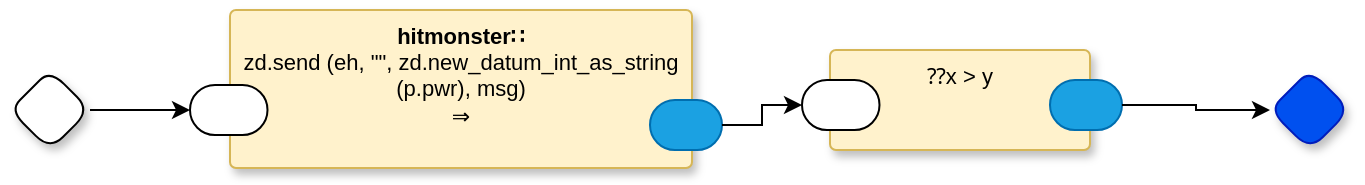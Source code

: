 <mxfile version="23.0.2" type="device">
  <diagram name="Page-1" id="tYkl9xWEWTr0qgZEpZZn">
    <mxGraphModel dx="1090" dy="372" grid="1" gridSize="10" guides="1" tooltips="1" connect="1" arrows="1" fold="1" page="1" pageScale="1" pageWidth="850" pageHeight="1100" math="0" shadow="0">
      <root>
        <mxCell id="0" />
        <mxCell id="1" parent="0" />
        <mxCell id="5mvhLPwuFvL7xfLawB69-1" value="&lt;b style=&quot;border-color: var(--border-color);&quot;&gt;hitmonster∷&lt;br&gt;&lt;/b&gt;zd.send (eh, &quot;&quot;, zd.new_datum_int_as_string (p.pwr), msg)&lt;br&gt;⇒" style="rounded=1;whiteSpace=wrap;html=1;sketch=0;container=1;recursiveResize=0;verticalAlign=top;arcSize=6;fontStyle=0;autosize=0;points=[];absoluteArcSize=1;shadow=1;strokeColor=#d6b656;fillColor=#fff2cc;fontFamily=Helvetica;fontSize=11;" parent="1" vertex="1">
          <mxGeometry x="170" y="120" width="231" height="79" as="geometry">
            <mxRectangle x="-98" y="-1230" width="99" height="26" as="alternateBounds" />
          </mxGeometry>
        </mxCell>
        <mxCell id="5mvhLPwuFvL7xfLawB69-2" value="" style="rounded=1;whiteSpace=wrap;html=1;sketch=0;points=[[0,0.5,0,0,0],[1,0.5,0,0,0]];arcSize=50;fontFamily=Helvetica;fontSize=11;fontColor=default;" parent="5mvhLPwuFvL7xfLawB69-1" vertex="1">
          <mxGeometry x="-20" y="37.5" width="38.75" height="25" as="geometry" />
        </mxCell>
        <mxCell id="5mvhLPwuFvL7xfLawB69-3" value="" style="rounded=1;whiteSpace=wrap;html=1;sketch=0;points=[[0,0.5,0,0,0],[1,0.5,0,0,0]];fillColor=#1ba1e2;fontColor=#ffffff;strokeColor=#006EAF;arcSize=50;fontFamily=Helvetica;fontSize=11;" parent="5mvhLPwuFvL7xfLawB69-1" vertex="1">
          <mxGeometry x="210" y="45" width="36" height="25" as="geometry" />
        </mxCell>
        <mxCell id="vqC7SX_566_PauX5kVox-1" value="" style="rhombus;whiteSpace=wrap;html=1;rounded=1;fontStyle=1;glass=0;sketch=0;fontSize=12;points=[[0,0.5,0,0,0],[0.5,0,0,0,0],[0.5,1,0,0,0],[1,0.5,0,0,0]];shadow=1;fontFamily=Helvetica;fontColor=default;" vertex="1" parent="1">
          <mxGeometry x="60" y="150" width="40" height="40" as="geometry" />
        </mxCell>
        <mxCell id="vqC7SX_566_PauX5kVox-2" style="edgeStyle=orthogonalEdgeStyle;rounded=0;orthogonalLoop=1;jettySize=auto;html=1;entryX=0;entryY=0.5;entryDx=0;entryDy=0;entryPerimeter=0;" edge="1" parent="1" source="vqC7SX_566_PauX5kVox-1" target="5mvhLPwuFvL7xfLawB69-2">
          <mxGeometry relative="1" as="geometry" />
        </mxCell>
        <mxCell id="vqC7SX_566_PauX5kVox-3" value="" style="rhombus;whiteSpace=wrap;html=1;rounded=1;fontStyle=1;glass=0;sketch=0;fontSize=12;points=[[0,0.5,0,0,0],[0.5,0,0,0,0],[0.5,1,0,0,0],[1,0.5,0,0,0]];shadow=1;fillColor=#0050ef;fontColor=#ffffff;strokeColor=#001DBC;fontFamily=Helvetica;" vertex="1" parent="1">
          <mxGeometry x="690" y="150" width="40" height="40" as="geometry" />
        </mxCell>
        <mxCell id="vqC7SX_566_PauX5kVox-5" value="⁇x &amp;gt; y" style="rounded=1;whiteSpace=wrap;html=1;sketch=0;container=1;recursiveResize=0;verticalAlign=top;arcSize=6;fontStyle=0;autosize=0;points=[];absoluteArcSize=1;shadow=1;strokeColor=#d6b656;fillColor=#fff2cc;fontFamily=Helvetica;fontSize=11;" vertex="1" parent="1">
          <mxGeometry x="470" y="140" width="130" height="50" as="geometry">
            <mxRectangle x="-98" y="-1230" width="99" height="26" as="alternateBounds" />
          </mxGeometry>
        </mxCell>
        <mxCell id="vqC7SX_566_PauX5kVox-6" value="" style="rounded=1;whiteSpace=wrap;html=1;sketch=0;points=[[0,0.5,0,0,0],[1,0.5,0,0,0]];arcSize=50;fontFamily=Helvetica;fontSize=11;fontColor=default;" vertex="1" parent="vqC7SX_566_PauX5kVox-5">
          <mxGeometry x="-14" y="15" width="38.75" height="25" as="geometry" />
        </mxCell>
        <mxCell id="vqC7SX_566_PauX5kVox-7" value="" style="rounded=1;whiteSpace=wrap;html=1;sketch=0;points=[[0,0.5,0,0,0],[1,0.5,0,0,0]];fillColor=#1ba1e2;fontColor=#ffffff;strokeColor=#006EAF;arcSize=50;fontFamily=Helvetica;fontSize=11;" vertex="1" parent="vqC7SX_566_PauX5kVox-5">
          <mxGeometry x="110" y="15" width="36" height="25" as="geometry" />
        </mxCell>
        <mxCell id="vqC7SX_566_PauX5kVox-8" style="edgeStyle=orthogonalEdgeStyle;rounded=0;orthogonalLoop=1;jettySize=auto;html=1;exitX=1;exitY=0.5;exitDx=0;exitDy=0;exitPerimeter=0;entryX=0;entryY=0.5;entryDx=0;entryDy=0;entryPerimeter=0;" edge="1" parent="1" source="5mvhLPwuFvL7xfLawB69-3" target="vqC7SX_566_PauX5kVox-6">
          <mxGeometry relative="1" as="geometry" />
        </mxCell>
        <mxCell id="vqC7SX_566_PauX5kVox-9" style="edgeStyle=orthogonalEdgeStyle;rounded=0;orthogonalLoop=1;jettySize=auto;html=1;exitX=1;exitY=0.5;exitDx=0;exitDy=0;exitPerimeter=0;entryX=0;entryY=0.5;entryDx=0;entryDy=0;entryPerimeter=0;" edge="1" parent="1" source="vqC7SX_566_PauX5kVox-7" target="vqC7SX_566_PauX5kVox-3">
          <mxGeometry relative="1" as="geometry" />
        </mxCell>
      </root>
    </mxGraphModel>
  </diagram>
</mxfile>
